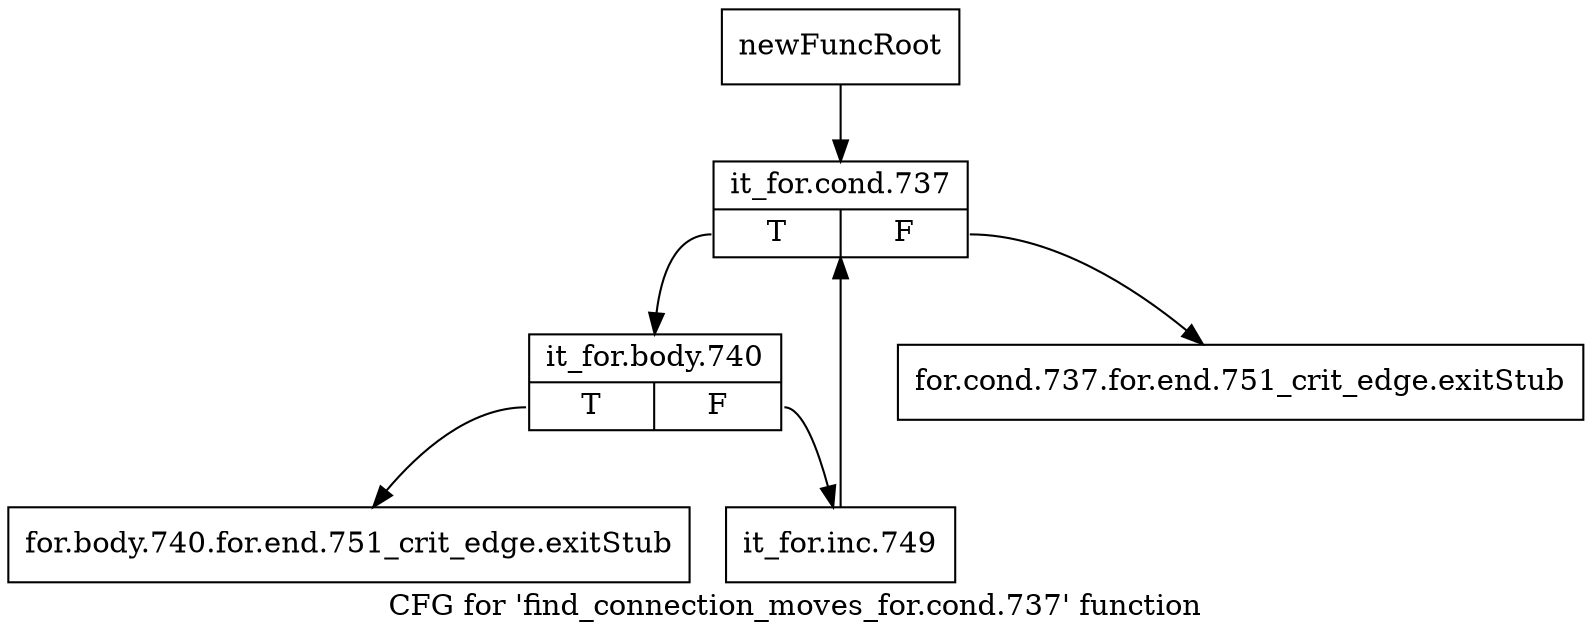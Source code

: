 digraph "CFG for 'find_connection_moves_for.cond.737' function" {
	label="CFG for 'find_connection_moves_for.cond.737' function";

	Node0x4251e20 [shape=record,label="{newFuncRoot}"];
	Node0x4251e20 -> Node0x4251f10;
	Node0x4251e70 [shape=record,label="{for.cond.737.for.end.751_crit_edge.exitStub}"];
	Node0x4251ec0 [shape=record,label="{for.body.740.for.end.751_crit_edge.exitStub}"];
	Node0x4251f10 [shape=record,label="{it_for.cond.737|{<s0>T|<s1>F}}"];
	Node0x4251f10:s0 -> Node0x4251f60;
	Node0x4251f10:s1 -> Node0x4251e70;
	Node0x4251f60 [shape=record,label="{it_for.body.740|{<s0>T|<s1>F}}"];
	Node0x4251f60:s0 -> Node0x4251ec0;
	Node0x4251f60:s1 -> Node0x4251fb0;
	Node0x4251fb0 [shape=record,label="{it_for.inc.749}"];
	Node0x4251fb0 -> Node0x4251f10;
}
